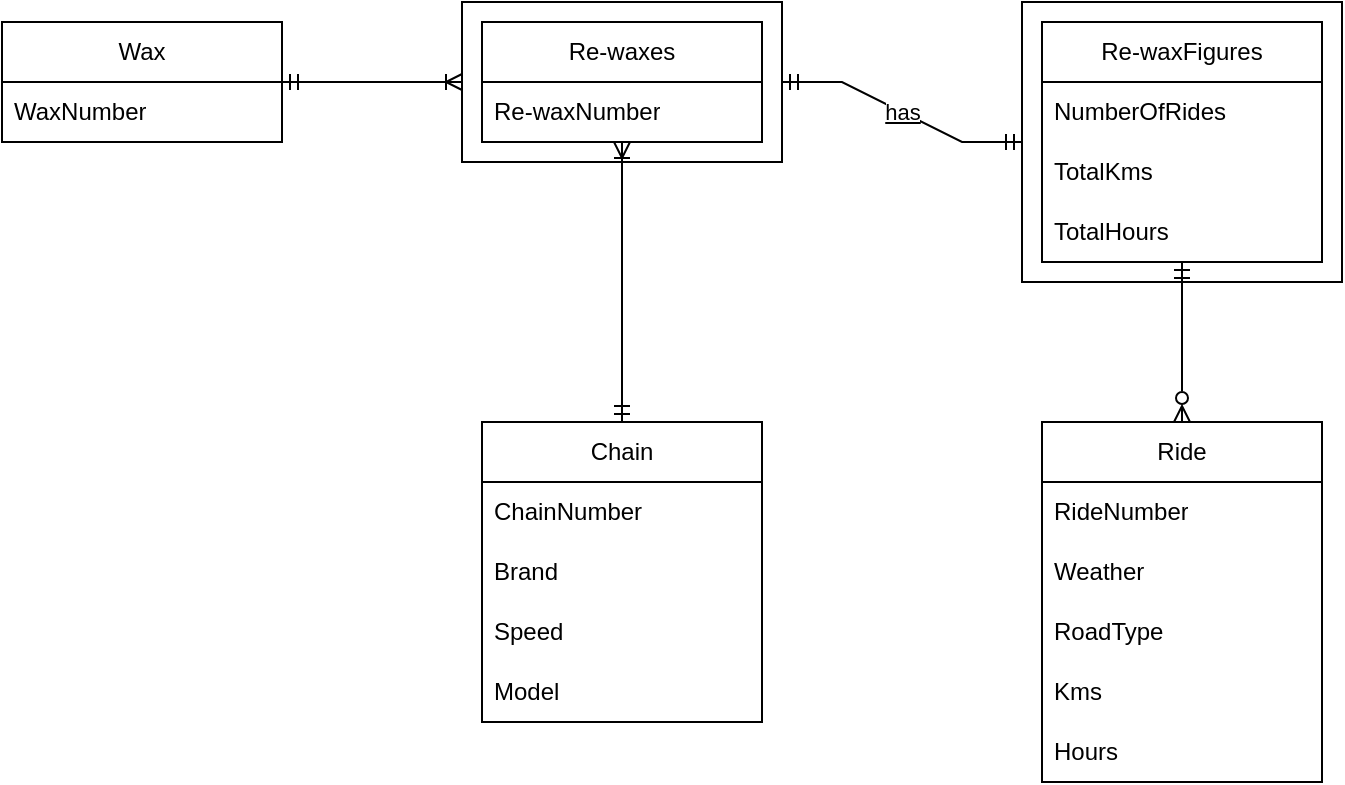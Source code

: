 <mxfile version="20.7.4" type="device"><diagram id="90htGS0TUS1ilbKzgD9f" name="Page-1"><mxGraphModel dx="882" dy="663" grid="1" gridSize="10" guides="1" tooltips="1" connect="1" arrows="1" fold="1" page="1" pageScale="1" pageWidth="1169" pageHeight="827" math="0" shadow="0"><root><mxCell id="0"/><mxCell id="1" parent="0"/><mxCell id="DMQq4pI1u5WjDBuoGsUP-45" value="" style="rounded=0;whiteSpace=wrap;html=1;" parent="1" vertex="1"><mxGeometry x="550" y="30" width="160" height="140" as="geometry"/></mxCell><mxCell id="DMQq4pI1u5WjDBuoGsUP-35" value="" style="rounded=0;whiteSpace=wrap;html=1;" parent="1" vertex="1"><mxGeometry x="270" y="30" width="160" height="80" as="geometry"/></mxCell><mxCell id="DMQq4pI1u5WjDBuoGsUP-6" value="Chain" style="swimlane;fontStyle=0;childLayout=stackLayout;horizontal=1;startSize=30;horizontalStack=0;resizeParent=1;resizeParentMax=0;resizeLast=0;collapsible=1;marginBottom=0;whiteSpace=wrap;html=1;" parent="1" vertex="1"><mxGeometry x="280" y="240" width="140" height="150" as="geometry"><mxRectangle x="280" y="40" width="120" height="30" as="alternateBounds"/></mxGeometry></mxCell><mxCell id="DMQq4pI1u5WjDBuoGsUP-3" value="ChainNumber" style="text;strokeColor=none;fillColor=none;align=left;verticalAlign=middle;spacingLeft=4;spacingRight=4;overflow=hidden;points=[[0,0.5],[1,0.5]];portConstraint=eastwest;rotatable=0;whiteSpace=wrap;html=1;" parent="DMQq4pI1u5WjDBuoGsUP-6" vertex="1"><mxGeometry y="30" width="140" height="30" as="geometry"/></mxCell><mxCell id="3jTk5IRPm_nxxJ5bnYZj-1" value="Brand" style="text;strokeColor=none;fillColor=none;align=left;verticalAlign=middle;spacingLeft=4;spacingRight=4;overflow=hidden;points=[[0,0.5],[1,0.5]];portConstraint=eastwest;rotatable=0;whiteSpace=wrap;html=1;" parent="DMQq4pI1u5WjDBuoGsUP-6" vertex="1"><mxGeometry y="60" width="140" height="30" as="geometry"/></mxCell><mxCell id="3jTk5IRPm_nxxJ5bnYZj-3" value="Speed" style="text;strokeColor=none;fillColor=none;align=left;verticalAlign=middle;spacingLeft=4;spacingRight=4;overflow=hidden;points=[[0,0.5],[1,0.5]];portConstraint=eastwest;rotatable=0;whiteSpace=wrap;html=1;" parent="DMQq4pI1u5WjDBuoGsUP-6" vertex="1"><mxGeometry y="90" width="140" height="30" as="geometry"/></mxCell><mxCell id="3jTk5IRPm_nxxJ5bnYZj-2" value="Model" style="text;strokeColor=none;fillColor=none;align=left;verticalAlign=middle;spacingLeft=4;spacingRight=4;overflow=hidden;points=[[0,0.5],[1,0.5]];portConstraint=eastwest;rotatable=0;whiteSpace=wrap;html=1;" parent="DMQq4pI1u5WjDBuoGsUP-6" vertex="1"><mxGeometry y="120" width="140" height="30" as="geometry"/></mxCell><mxCell id="DMQq4pI1u5WjDBuoGsUP-13" value="Wax" style="swimlane;fontStyle=0;childLayout=stackLayout;horizontal=1;startSize=30;horizontalStack=0;resizeParent=1;resizeParentMax=0;resizeLast=0;collapsible=1;marginBottom=0;whiteSpace=wrap;html=1;" parent="1" vertex="1"><mxGeometry x="40" y="40" width="140" height="60" as="geometry"/></mxCell><mxCell id="DMQq4pI1u5WjDBuoGsUP-14" value="WaxNumber" style="text;strokeColor=none;fillColor=none;align=left;verticalAlign=middle;spacingLeft=4;spacingRight=4;overflow=hidden;points=[[0,0.5],[1,0.5]];portConstraint=eastwest;rotatable=0;whiteSpace=wrap;html=1;" parent="DMQq4pI1u5WjDBuoGsUP-13" vertex="1"><mxGeometry y="30" width="140" height="30" as="geometry"/></mxCell><mxCell id="DMQq4pI1u5WjDBuoGsUP-23" value="Re-waxes" style="swimlane;fontStyle=0;childLayout=stackLayout;horizontal=1;startSize=30;horizontalStack=0;resizeParent=1;resizeParentMax=0;resizeLast=0;collapsible=1;marginBottom=0;whiteSpace=wrap;html=1;" parent="1" vertex="1"><mxGeometry x="280" y="40" width="140" height="60" as="geometry"/></mxCell><mxCell id="DMQq4pI1u5WjDBuoGsUP-24" value="Re-waxNumber" style="text;strokeColor=none;fillColor=none;align=left;verticalAlign=middle;spacingLeft=4;spacingRight=4;overflow=hidden;points=[[0,0.5],[1,0.5]];portConstraint=eastwest;rotatable=0;whiteSpace=wrap;html=1;" parent="DMQq4pI1u5WjDBuoGsUP-23" vertex="1"><mxGeometry y="30" width="140" height="30" as="geometry"/></mxCell><mxCell id="DMQq4pI1u5WjDBuoGsUP-25" value="" style="fontSize=12;html=1;endArrow=ERoneToMany;startArrow=ERmandOne;rounded=0;exitX=0.5;exitY=0;exitDx=0;exitDy=0;" parent="1" source="DMQq4pI1u5WjDBuoGsUP-6" target="DMQq4pI1u5WjDBuoGsUP-23" edge="1"><mxGeometry width="100" height="100" relative="1" as="geometry"><mxPoint x="350" y="320.0" as="sourcePoint"/><mxPoint x="350.28" y="143.51" as="targetPoint"/></mxGeometry></mxCell><mxCell id="DMQq4pI1u5WjDBuoGsUP-29" value="Ride" style="swimlane;fontStyle=0;childLayout=stackLayout;horizontal=1;startSize=30;horizontalStack=0;resizeParent=1;resizeParentMax=0;resizeLast=0;collapsible=1;marginBottom=0;whiteSpace=wrap;html=1;" parent="1" vertex="1"><mxGeometry x="560" y="240" width="140" height="180" as="geometry"/></mxCell><mxCell id="DMQq4pI1u5WjDBuoGsUP-30" value="RideNumber" style="text;strokeColor=none;fillColor=none;align=left;verticalAlign=middle;spacingLeft=4;spacingRight=4;overflow=hidden;points=[[0,0.5],[1,0.5]];portConstraint=eastwest;rotatable=0;whiteSpace=wrap;html=1;" parent="DMQq4pI1u5WjDBuoGsUP-29" vertex="1"><mxGeometry y="30" width="140" height="30" as="geometry"/></mxCell><mxCell id="DMQq4pI1u5WjDBuoGsUP-28" value="Weather" style="text;strokeColor=none;fillColor=none;align=left;verticalAlign=middle;spacingLeft=4;spacingRight=4;overflow=hidden;points=[[0,0.5],[1,0.5]];portConstraint=eastwest;rotatable=0;whiteSpace=wrap;html=1;" parent="DMQq4pI1u5WjDBuoGsUP-29" vertex="1"><mxGeometry y="60" width="140" height="30" as="geometry"/></mxCell><mxCell id="DMQq4pI1u5WjDBuoGsUP-27" value="RoadType" style="text;strokeColor=none;fillColor=none;align=left;verticalAlign=middle;spacingLeft=4;spacingRight=4;overflow=hidden;points=[[0,0.5],[1,0.5]];portConstraint=eastwest;rotatable=0;whiteSpace=wrap;html=1;" parent="DMQq4pI1u5WjDBuoGsUP-29" vertex="1"><mxGeometry y="90" width="140" height="30" as="geometry"/></mxCell><mxCell id="DMQq4pI1u5WjDBuoGsUP-31" value="Kms" style="text;strokeColor=none;fillColor=none;align=left;verticalAlign=middle;spacingLeft=4;spacingRight=4;overflow=hidden;points=[[0,0.5],[1,0.5]];portConstraint=eastwest;rotatable=0;whiteSpace=wrap;html=1;" parent="DMQq4pI1u5WjDBuoGsUP-29" vertex="1"><mxGeometry y="120" width="140" height="30" as="geometry"/></mxCell><mxCell id="DMQq4pI1u5WjDBuoGsUP-32" value="Hours" style="text;strokeColor=none;fillColor=none;align=left;verticalAlign=middle;spacingLeft=4;spacingRight=4;overflow=hidden;points=[[0,0.5],[1,0.5]];portConstraint=eastwest;rotatable=0;whiteSpace=wrap;html=1;" parent="DMQq4pI1u5WjDBuoGsUP-29" vertex="1"><mxGeometry y="150" width="140" height="30" as="geometry"/></mxCell><mxCell id="DMQq4pI1u5WjDBuoGsUP-36" value="" style="fontSize=12;html=1;endArrow=ERoneToMany;startArrow=ERmandOne;rounded=0;entryX=0;entryY=0.5;entryDx=0;entryDy=0;exitX=1;exitY=0.5;exitDx=0;exitDy=0;edgeStyle=entityRelationEdgeStyle;" parent="1" source="DMQq4pI1u5WjDBuoGsUP-13" target="DMQq4pI1u5WjDBuoGsUP-35" edge="1"><mxGeometry width="100" height="100" relative="1" as="geometry"><mxPoint x="180" y="220" as="sourcePoint"/><mxPoint x="80" y="250" as="targetPoint"/></mxGeometry></mxCell><mxCell id="DMQq4pI1u5WjDBuoGsUP-37" value="" style="fontSize=12;html=1;endArrow=ERzeroToMany;startArrow=ERmandOne;rounded=0;endFill=0;" parent="1" source="DMQq4pI1u5WjDBuoGsUP-38" target="DMQq4pI1u5WjDBuoGsUP-29" edge="1"><mxGeometry width="100" height="100" relative="1" as="geometry"><mxPoint x="700" y="220" as="sourcePoint"/><mxPoint x="790" y="240" as="targetPoint"/></mxGeometry></mxCell><mxCell id="DMQq4pI1u5WjDBuoGsUP-38" value="Re-waxFigures" style="swimlane;fontStyle=0;childLayout=stackLayout;horizontal=1;startSize=30;horizontalStack=0;resizeParent=1;resizeParentMax=0;resizeLast=0;collapsible=1;marginBottom=0;whiteSpace=wrap;html=1;" parent="1" vertex="1"><mxGeometry x="560" y="40" width="140" height="120" as="geometry"/></mxCell><mxCell id="DMQq4pI1u5WjDBuoGsUP-42" value="NumberOfRides" style="text;strokeColor=none;fillColor=none;align=left;verticalAlign=middle;spacingLeft=4;spacingRight=4;overflow=hidden;points=[[0,0.5],[1,0.5]];portConstraint=eastwest;rotatable=0;whiteSpace=wrap;html=1;" parent="DMQq4pI1u5WjDBuoGsUP-38" vertex="1"><mxGeometry y="30" width="140" height="30" as="geometry"/></mxCell><mxCell id="DMQq4pI1u5WjDBuoGsUP-46" value="TotalKms" style="text;strokeColor=none;fillColor=none;align=left;verticalAlign=middle;spacingLeft=4;spacingRight=4;overflow=hidden;points=[[0,0.5],[1,0.5]];portConstraint=eastwest;rotatable=0;whiteSpace=wrap;html=1;" parent="DMQq4pI1u5WjDBuoGsUP-38" vertex="1"><mxGeometry y="60" width="140" height="30" as="geometry"/></mxCell><mxCell id="DMQq4pI1u5WjDBuoGsUP-43" value="TotalHours" style="text;strokeColor=none;fillColor=none;align=left;verticalAlign=middle;spacingLeft=4;spacingRight=4;overflow=hidden;points=[[0,0.5],[1,0.5]];portConstraint=eastwest;rotatable=0;whiteSpace=wrap;html=1;" parent="DMQq4pI1u5WjDBuoGsUP-38" vertex="1"><mxGeometry y="90" width="140" height="30" as="geometry"/></mxCell><mxCell id="DMQq4pI1u5WjDBuoGsUP-44" value="" style="fontSize=12;html=1;endArrow=ERmandOne;startArrow=ERmandOne;rounded=0;edgeStyle=entityRelationEdgeStyle;endFill=0;exitX=1;exitY=0.5;exitDx=0;exitDy=0;entryX=0;entryY=0.5;entryDx=0;entryDy=0;" parent="1" source="DMQq4pI1u5WjDBuoGsUP-35" target="DMQq4pI1u5WjDBuoGsUP-45" edge="1"><mxGeometry width="100" height="100" relative="1" as="geometry"><mxPoint x="450" y="120" as="sourcePoint"/><mxPoint x="520" y="120" as="targetPoint"/></mxGeometry></mxCell><mxCell id="DMQq4pI1u5WjDBuoGsUP-47" value="&lt;u&gt;has&lt;/u&gt;" style="edgeLabel;html=1;align=center;verticalAlign=middle;resizable=0;points=[];" parent="DMQq4pI1u5WjDBuoGsUP-44" vertex="1" connectable="0"><mxGeometry x="-0.006" relative="1" as="geometry"><mxPoint as="offset"/></mxGeometry></mxCell></root></mxGraphModel></diagram></mxfile>